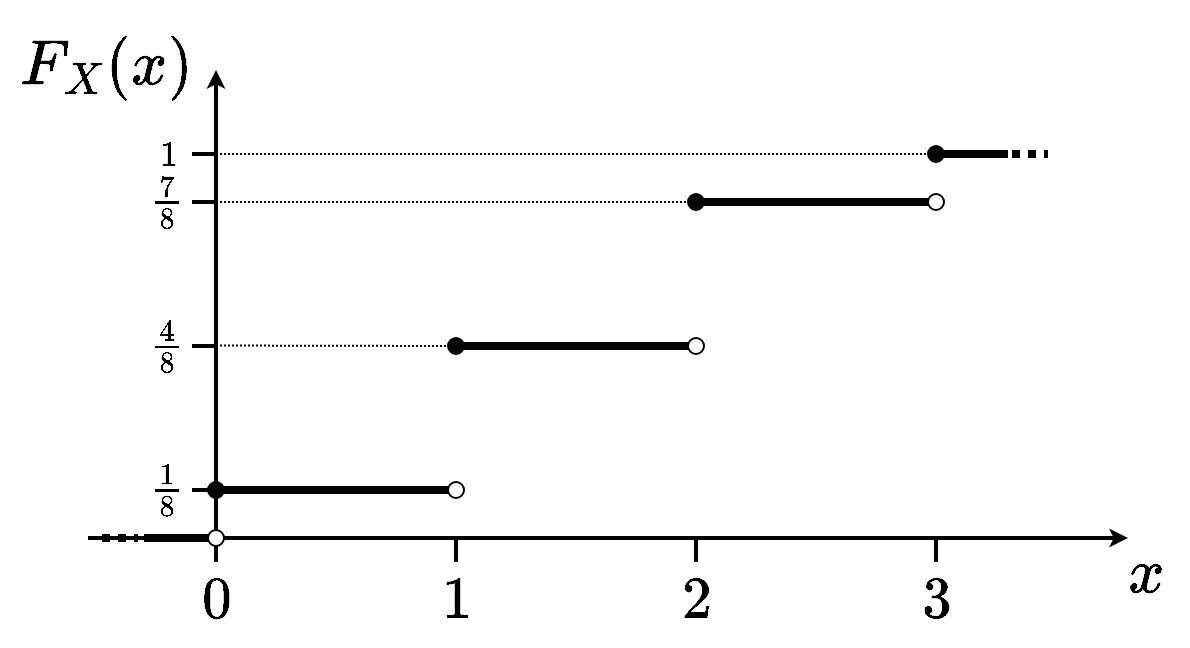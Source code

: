 <mxfile version="24.2.5" type="device">
  <diagram name="Página-1" id="E-DP9fMv0TR5NF7smadX">
    <mxGraphModel dx="1137" dy="703" grid="1" gridSize="6" guides="1" tooltips="1" connect="1" arrows="1" fold="1" page="1" pageScale="1" pageWidth="600" pageHeight="320" math="1" shadow="0">
      <root>
        <mxCell id="0" />
        <mxCell id="1" parent="0" />
        <mxCell id="CFI3S7LzRvd9iii7xQHX-20" value="" style="endArrow=classic;html=1;rounded=0;strokeWidth=2;endSize=3;startSize=3;" parent="1" edge="1">
          <mxGeometry width="50" height="50" relative="1" as="geometry">
            <mxPoint x="48" y="264" as="sourcePoint" />
            <mxPoint x="568" y="264" as="targetPoint" />
          </mxGeometry>
        </mxCell>
        <mxCell id="CFI3S7LzRvd9iii7xQHX-21" value="" style="endArrow=none;html=1;rounded=0;strokeWidth=2;" parent="1" edge="1">
          <mxGeometry width="50" height="50" relative="1" as="geometry">
            <mxPoint x="112" y="276" as="sourcePoint" />
            <mxPoint x="112" y="264" as="targetPoint" />
          </mxGeometry>
        </mxCell>
        <mxCell id="CFI3S7LzRvd9iii7xQHX-22" value="" style="endArrow=none;html=1;rounded=0;strokeWidth=2;" parent="1" edge="1">
          <mxGeometry width="50" height="50" relative="1" as="geometry">
            <mxPoint x="232" y="276" as="sourcePoint" />
            <mxPoint x="232" y="264" as="targetPoint" />
          </mxGeometry>
        </mxCell>
        <mxCell id="CFI3S7LzRvd9iii7xQHX-23" value="" style="endArrow=none;html=1;rounded=0;strokeWidth=2;" parent="1" edge="1">
          <mxGeometry width="50" height="50" relative="1" as="geometry">
            <mxPoint x="352" y="276" as="sourcePoint" />
            <mxPoint x="352" y="264" as="targetPoint" />
          </mxGeometry>
        </mxCell>
        <mxCell id="CFI3S7LzRvd9iii7xQHX-24" value="" style="endArrow=none;html=1;rounded=0;strokeWidth=2;" parent="1" edge="1">
          <mxGeometry width="50" height="50" relative="1" as="geometry">
            <mxPoint x="472" y="276" as="sourcePoint" />
            <mxPoint x="472" y="264" as="targetPoint" />
          </mxGeometry>
        </mxCell>
        <mxCell id="CFI3S7LzRvd9iii7xQHX-25" value="\(0\)" style="text;html=1;align=center;verticalAlign=middle;whiteSpace=wrap;rounded=0;fontSize=25;" parent="1" vertex="1">
          <mxGeometry x="82" y="270" width="60" height="48" as="geometry" />
        </mxCell>
        <mxCell id="CFI3S7LzRvd9iii7xQHX-27" value="\(1\)" style="text;html=1;align=center;verticalAlign=middle;whiteSpace=wrap;rounded=0;fontSize=25;" parent="1" vertex="1">
          <mxGeometry x="202" y="270" width="60" height="48" as="geometry" />
        </mxCell>
        <mxCell id="CFI3S7LzRvd9iii7xQHX-28" value="\(2\)" style="text;html=1;align=center;verticalAlign=middle;whiteSpace=wrap;rounded=0;fontSize=25;" parent="1" vertex="1">
          <mxGeometry x="322" y="270" width="60" height="48" as="geometry" />
        </mxCell>
        <mxCell id="CFI3S7LzRvd9iii7xQHX-29" value="\(3\)" style="text;html=1;align=center;verticalAlign=middle;whiteSpace=wrap;rounded=0;fontSize=25;" parent="1" vertex="1">
          <mxGeometry x="442" y="270" width="60" height="48" as="geometry" />
        </mxCell>
        <mxCell id="5YUE4atEXdMrc8s2eRj8-1" value="\(x\)" style="text;html=1;align=center;verticalAlign=middle;whiteSpace=wrap;rounded=0;fontSize=27;" vertex="1" parent="1">
          <mxGeometry x="556" y="264" width="42" height="36" as="geometry" />
        </mxCell>
        <mxCell id="5YUE4atEXdMrc8s2eRj8-3" value="" style="endArrow=classic;html=1;rounded=0;strokeWidth=2;endSize=3;startSize=3;" edge="1" parent="1">
          <mxGeometry width="50" height="50" relative="1" as="geometry">
            <mxPoint x="112" y="264" as="sourcePoint" />
            <mxPoint x="112" y="30" as="targetPoint" />
          </mxGeometry>
        </mxCell>
        <mxCell id="5YUE4atEXdMrc8s2eRj8-7" value="" style="endArrow=none;html=1;rounded=0;strokeWidth=2;" edge="1" parent="1">
          <mxGeometry width="50" height="50" relative="1" as="geometry">
            <mxPoint x="100" y="168" as="sourcePoint" />
            <mxPoint x="112" y="168" as="targetPoint" />
          </mxGeometry>
        </mxCell>
        <mxCell id="5YUE4atEXdMrc8s2eRj8-10" value="" style="endArrow=none;html=1;rounded=0;strokeWidth=2;" edge="1" parent="1">
          <mxGeometry width="50" height="50" relative="1" as="geometry">
            <mxPoint x="100" y="96" as="sourcePoint" />
            <mxPoint x="112" y="96" as="targetPoint" />
          </mxGeometry>
        </mxCell>
        <mxCell id="5YUE4atEXdMrc8s2eRj8-11" value="" style="endArrow=none;html=1;rounded=0;strokeWidth=2;" edge="1" parent="1">
          <mxGeometry width="50" height="50" relative="1" as="geometry">
            <mxPoint x="100" y="72" as="sourcePoint" />
            <mxPoint x="112" y="72" as="targetPoint" />
          </mxGeometry>
        </mxCell>
        <mxCell id="5YUE4atEXdMrc8s2eRj8-12" value="\(\frac{1}{8}\)" style="text;html=1;align=center;verticalAlign=middle;whiteSpace=wrap;rounded=0;fontSize=18;" vertex="1" parent="1">
          <mxGeometry x="58" y="216" width="60" height="48" as="geometry" />
        </mxCell>
        <mxCell id="5YUE4atEXdMrc8s2eRj8-14" value="\(\frac{4}{8}\)" style="text;html=1;align=center;verticalAlign=middle;whiteSpace=wrap;rounded=0;fontSize=18;" vertex="1" parent="1">
          <mxGeometry x="58" y="144" width="60" height="48" as="geometry" />
        </mxCell>
        <mxCell id="5YUE4atEXdMrc8s2eRj8-15" value="\(\frac{7}{8}\)" style="text;html=1;align=center;verticalAlign=middle;whiteSpace=wrap;rounded=0;fontSize=18;" vertex="1" parent="1">
          <mxGeometry x="58" y="72" width="60" height="48" as="geometry" />
        </mxCell>
        <mxCell id="5YUE4atEXdMrc8s2eRj8-16" value="\(1\)" style="text;html=1;align=center;verticalAlign=middle;whiteSpace=wrap;rounded=0;fontSize=15;" vertex="1" parent="1">
          <mxGeometry x="58" y="48" width="60" height="48" as="geometry" />
        </mxCell>
        <mxCell id="5YUE4atEXdMrc8s2eRj8-17" value="" style="endArrow=none;html=1;rounded=0;strokeWidth=2;" edge="1" parent="1">
          <mxGeometry width="50" height="50" relative="1" as="geometry">
            <mxPoint x="100" y="240" as="sourcePoint" />
            <mxPoint x="112" y="240" as="targetPoint" />
          </mxGeometry>
        </mxCell>
        <mxCell id="5YUE4atEXdMrc8s2eRj8-18" value="" style="endArrow=none;html=1;rounded=0;strokeWidth=4;" edge="1" parent="1">
          <mxGeometry width="50" height="50" relative="1" as="geometry">
            <mxPoint x="76" y="264" as="sourcePoint" />
            <mxPoint x="112" y="264" as="targetPoint" />
          </mxGeometry>
        </mxCell>
        <mxCell id="5YUE4atEXdMrc8s2eRj8-20" value="" style="ellipse;whiteSpace=wrap;html=1;aspect=fixed;" vertex="1" parent="1">
          <mxGeometry x="108" y="260" width="8" height="8" as="geometry" />
        </mxCell>
        <mxCell id="5YUE4atEXdMrc8s2eRj8-22" value="" style="ellipse;whiteSpace=wrap;html=1;aspect=fixed;fillColor=#000000;" vertex="1" parent="1">
          <mxGeometry x="108" y="236" width="8" height="8" as="geometry" />
        </mxCell>
        <mxCell id="5YUE4atEXdMrc8s2eRj8-23" value="" style="endArrow=none;html=1;rounded=0;strokeWidth=4;" edge="1" parent="1">
          <mxGeometry width="50" height="50" relative="1" as="geometry">
            <mxPoint x="112" y="240" as="sourcePoint" />
            <mxPoint x="232" y="240" as="targetPoint" />
          </mxGeometry>
        </mxCell>
        <mxCell id="5YUE4atEXdMrc8s2eRj8-24" value="" style="ellipse;whiteSpace=wrap;html=1;aspect=fixed;" vertex="1" parent="1">
          <mxGeometry x="228" y="236" width="8" height="8" as="geometry" />
        </mxCell>
        <mxCell id="5YUE4atEXdMrc8s2eRj8-25" value="" style="ellipse;whiteSpace=wrap;html=1;aspect=fixed;fillColor=#000000;" vertex="1" parent="1">
          <mxGeometry x="228" y="164" width="8" height="8" as="geometry" />
        </mxCell>
        <mxCell id="5YUE4atEXdMrc8s2eRj8-26" value="" style="endArrow=none;html=1;rounded=0;strokeWidth=4;" edge="1" parent="1">
          <mxGeometry width="50" height="50" relative="1" as="geometry">
            <mxPoint x="232" y="168" as="sourcePoint" />
            <mxPoint x="352" y="168" as="targetPoint" />
          </mxGeometry>
        </mxCell>
        <mxCell id="5YUE4atEXdMrc8s2eRj8-27" value="" style="ellipse;whiteSpace=wrap;html=1;aspect=fixed;" vertex="1" parent="1">
          <mxGeometry x="348" y="164" width="8" height="8" as="geometry" />
        </mxCell>
        <mxCell id="5YUE4atEXdMrc8s2eRj8-28" value="" style="ellipse;whiteSpace=wrap;html=1;aspect=fixed;fillColor=#000000;" vertex="1" parent="1">
          <mxGeometry x="348" y="92" width="8" height="8" as="geometry" />
        </mxCell>
        <mxCell id="5YUE4atEXdMrc8s2eRj8-29" value="" style="endArrow=none;html=1;rounded=0;strokeWidth=4;" edge="1" parent="1">
          <mxGeometry width="50" height="50" relative="1" as="geometry">
            <mxPoint x="352" y="96" as="sourcePoint" />
            <mxPoint x="472" y="96" as="targetPoint" />
          </mxGeometry>
        </mxCell>
        <mxCell id="5YUE4atEXdMrc8s2eRj8-30" value="" style="ellipse;whiteSpace=wrap;html=1;aspect=fixed;" vertex="1" parent="1">
          <mxGeometry x="468" y="92" width="8" height="8" as="geometry" />
        </mxCell>
        <mxCell id="5YUE4atEXdMrc8s2eRj8-31" value="" style="endArrow=none;html=1;rounded=0;strokeWidth=4;" edge="1" parent="1">
          <mxGeometry width="50" height="50" relative="1" as="geometry">
            <mxPoint x="472" y="72" as="sourcePoint" />
            <mxPoint x="508" y="72" as="targetPoint" />
          </mxGeometry>
        </mxCell>
        <mxCell id="5YUE4atEXdMrc8s2eRj8-32" value="" style="ellipse;whiteSpace=wrap;html=1;aspect=fixed;fillColor=#000000;" vertex="1" parent="1">
          <mxGeometry x="468" y="68" width="8" height="8" as="geometry" />
        </mxCell>
        <mxCell id="5YUE4atEXdMrc8s2eRj8-33" value="" style="endArrow=none;html=1;rounded=0;strokeWidth=4;dashed=1;dashPattern=1 1;" edge="1" parent="1">
          <mxGeometry width="50" height="50" relative="1" as="geometry">
            <mxPoint x="510" y="72" as="sourcePoint" />
            <mxPoint x="528" y="72" as="targetPoint" />
          </mxGeometry>
        </mxCell>
        <mxCell id="5YUE4atEXdMrc8s2eRj8-34" value="" style="endArrow=none;html=1;rounded=0;strokeWidth=4;dashed=1;dashPattern=1 1;" edge="1" parent="1">
          <mxGeometry width="50" height="50" relative="1" as="geometry">
            <mxPoint x="55" y="264" as="sourcePoint" />
            <mxPoint x="73" y="264" as="targetPoint" />
          </mxGeometry>
        </mxCell>
        <mxCell id="5YUE4atEXdMrc8s2eRj8-35" value="" style="endArrow=none;html=1;rounded=0;strokeWidth=1;dashed=1;dashPattern=1 1;entryX=0;entryY=0.5;entryDx=0;entryDy=0;" edge="1" parent="1" target="5YUE4atEXdMrc8s2eRj8-32">
          <mxGeometry width="50" height="50" relative="1" as="geometry">
            <mxPoint x="112" y="72" as="sourcePoint" />
            <mxPoint x="430" y="72" as="targetPoint" />
          </mxGeometry>
        </mxCell>
        <mxCell id="5YUE4atEXdMrc8s2eRj8-36" value="" style="endArrow=none;html=1;rounded=0;strokeWidth=1;dashed=1;dashPattern=1 1;" edge="1" parent="1">
          <mxGeometry width="50" height="50" relative="1" as="geometry">
            <mxPoint x="112" y="96" as="sourcePoint" />
            <mxPoint x="352" y="96" as="targetPoint" />
          </mxGeometry>
        </mxCell>
        <mxCell id="5YUE4atEXdMrc8s2eRj8-37" value="" style="endArrow=none;html=1;rounded=0;strokeWidth=1;dashed=1;dashPattern=1 1;" edge="1" parent="1">
          <mxGeometry width="50" height="50" relative="1" as="geometry">
            <mxPoint x="112" y="167.76" as="sourcePoint" />
            <mxPoint x="232" y="168" as="targetPoint" />
          </mxGeometry>
        </mxCell>
        <mxCell id="5YUE4atEXdMrc8s2eRj8-48" value="\(F_X(x)\)" style="text;html=1;align=center;verticalAlign=middle;whiteSpace=wrap;rounded=0;fontSize=27;" vertex="1" parent="1">
          <mxGeometry x="36" y="10" width="42" height="36" as="geometry" />
        </mxCell>
      </root>
    </mxGraphModel>
  </diagram>
</mxfile>

